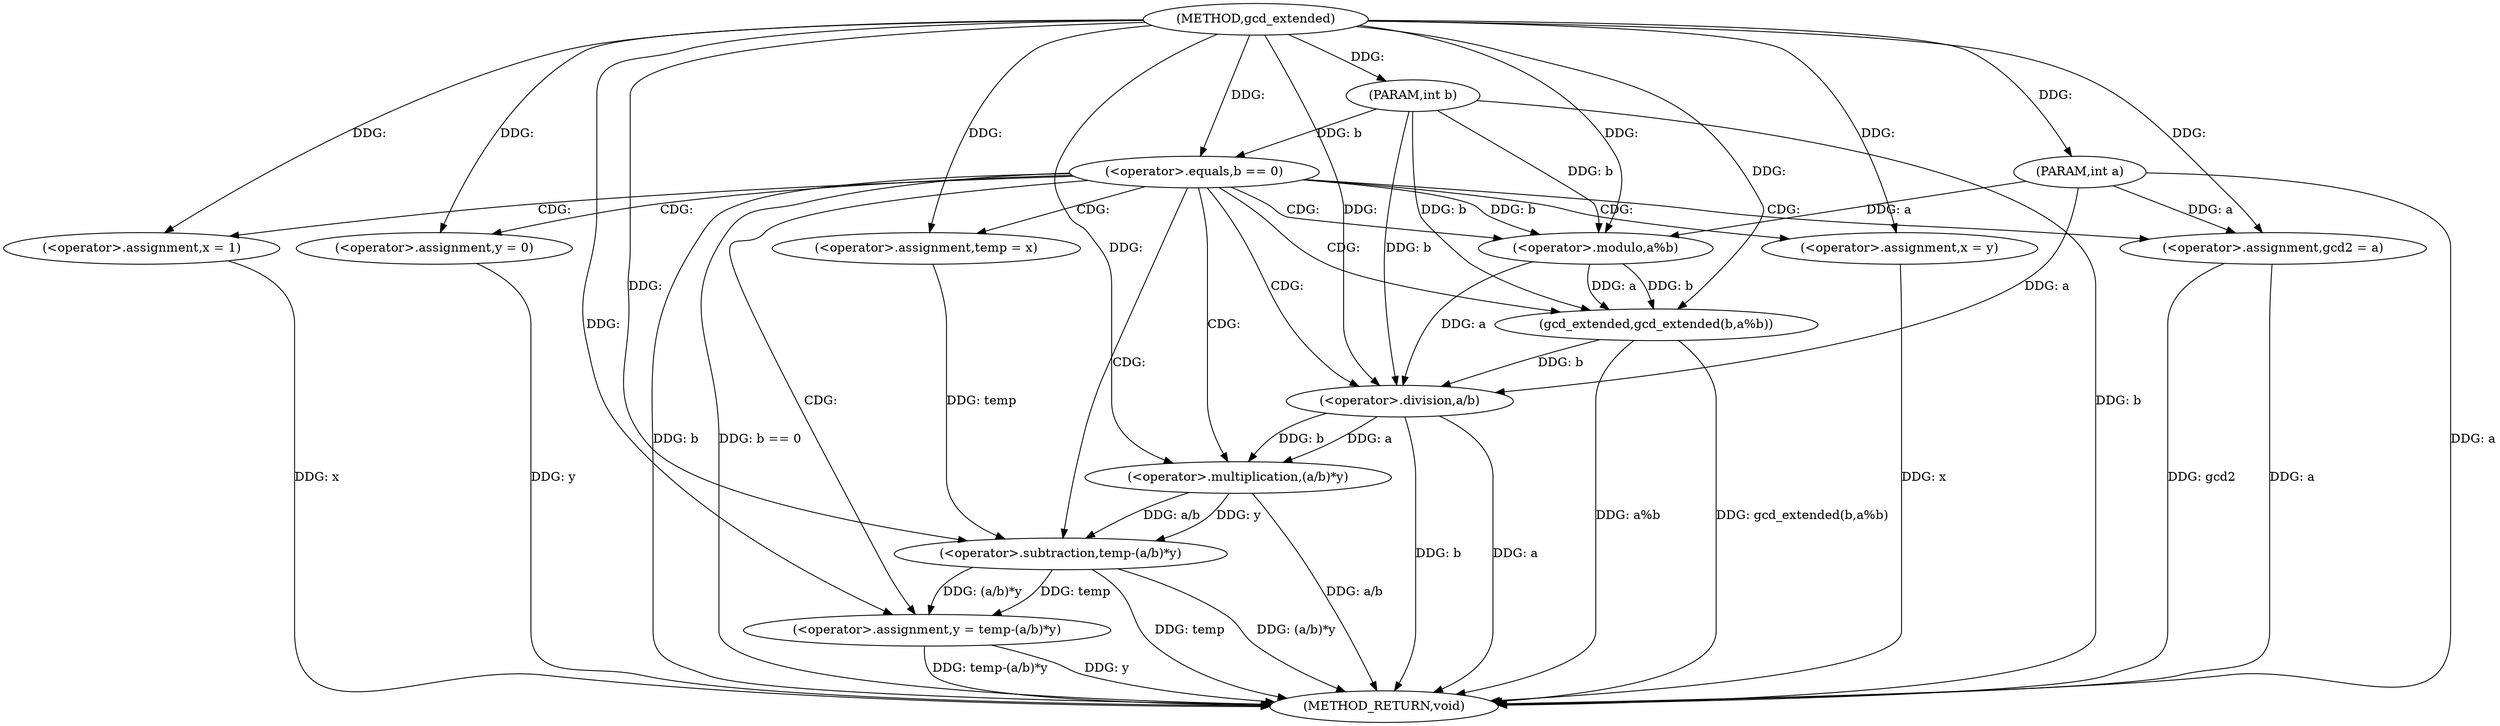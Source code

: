 digraph "gcd_extended" {  
"1000818" [label = "(METHOD,gcd_extended)" ]
"1000859" [label = "(METHOD_RETURN,void)" ]
"1000819" [label = "(PARAM,int a)" ]
"1000820" [label = "(PARAM,int b)" ]
"1000823" [label = "(<operator>.equals,b == 0)" ]
"1000827" [label = "(<operator>.assignment,gcd2 = a)" ]
"1000830" [label = "(<operator>.assignment,x = 1)" ]
"1000833" [label = "(<operator>.assignment,y = 0)" ]
"1000838" [label = "(gcd_extended,gcd_extended(b,a%b))" ]
"1000844" [label = "(<operator>.assignment,temp = x)" ]
"1000847" [label = "(<operator>.assignment,x = y)" ]
"1000850" [label = "(<operator>.assignment,y = temp-(a/b)*y)" ]
"1000840" [label = "(<operator>.modulo,a%b)" ]
"1000852" [label = "(<operator>.subtraction,temp-(a/b)*y)" ]
"1000854" [label = "(<operator>.multiplication,(a/b)*y)" ]
"1000855" [label = "(<operator>.division,a/b)" ]
  "1000819" -> "1000859"  [ label = "DDG: a"] 
  "1000820" -> "1000859"  [ label = "DDG: b"] 
  "1000823" -> "1000859"  [ label = "DDG: b"] 
  "1000823" -> "1000859"  [ label = "DDG: b == 0"] 
  "1000838" -> "1000859"  [ label = "DDG: a%b"] 
  "1000838" -> "1000859"  [ label = "DDG: gcd_extended(b,a%b)"] 
  "1000847" -> "1000859"  [ label = "DDG: x"] 
  "1000850" -> "1000859"  [ label = "DDG: y"] 
  "1000852" -> "1000859"  [ label = "DDG: temp"] 
  "1000855" -> "1000859"  [ label = "DDG: a"] 
  "1000855" -> "1000859"  [ label = "DDG: b"] 
  "1000854" -> "1000859"  [ label = "DDG: a/b"] 
  "1000852" -> "1000859"  [ label = "DDG: (a/b)*y"] 
  "1000850" -> "1000859"  [ label = "DDG: temp-(a/b)*y"] 
  "1000827" -> "1000859"  [ label = "DDG: a"] 
  "1000830" -> "1000859"  [ label = "DDG: x"] 
  "1000833" -> "1000859"  [ label = "DDG: y"] 
  "1000827" -> "1000859"  [ label = "DDG: gcd2"] 
  "1000818" -> "1000819"  [ label = "DDG: "] 
  "1000818" -> "1000820"  [ label = "DDG: "] 
  "1000820" -> "1000823"  [ label = "DDG: b"] 
  "1000818" -> "1000823"  [ label = "DDG: "] 
  "1000819" -> "1000827"  [ label = "DDG: a"] 
  "1000818" -> "1000827"  [ label = "DDG: "] 
  "1000818" -> "1000830"  [ label = "DDG: "] 
  "1000818" -> "1000833"  [ label = "DDG: "] 
  "1000818" -> "1000844"  [ label = "DDG: "] 
  "1000818" -> "1000847"  [ label = "DDG: "] 
  "1000852" -> "1000850"  [ label = "DDG: temp"] 
  "1000852" -> "1000850"  [ label = "DDG: (a/b)*y"] 
  "1000840" -> "1000838"  [ label = "DDG: b"] 
  "1000820" -> "1000838"  [ label = "DDG: b"] 
  "1000818" -> "1000838"  [ label = "DDG: "] 
  "1000840" -> "1000838"  [ label = "DDG: a"] 
  "1000818" -> "1000850"  [ label = "DDG: "] 
  "1000819" -> "1000840"  [ label = "DDG: a"] 
  "1000818" -> "1000840"  [ label = "DDG: "] 
  "1000823" -> "1000840"  [ label = "DDG: b"] 
  "1000820" -> "1000840"  [ label = "DDG: b"] 
  "1000844" -> "1000852"  [ label = "DDG: temp"] 
  "1000818" -> "1000852"  [ label = "DDG: "] 
  "1000854" -> "1000852"  [ label = "DDG: a/b"] 
  "1000854" -> "1000852"  [ label = "DDG: y"] 
  "1000855" -> "1000854"  [ label = "DDG: b"] 
  "1000855" -> "1000854"  [ label = "DDG: a"] 
  "1000818" -> "1000854"  [ label = "DDG: "] 
  "1000840" -> "1000855"  [ label = "DDG: a"] 
  "1000819" -> "1000855"  [ label = "DDG: a"] 
  "1000818" -> "1000855"  [ label = "DDG: "] 
  "1000838" -> "1000855"  [ label = "DDG: b"] 
  "1000820" -> "1000855"  [ label = "DDG: b"] 
  "1000823" -> "1000850"  [ label = "CDG: "] 
  "1000823" -> "1000854"  [ label = "CDG: "] 
  "1000823" -> "1000844"  [ label = "CDG: "] 
  "1000823" -> "1000855"  [ label = "CDG: "] 
  "1000823" -> "1000847"  [ label = "CDG: "] 
  "1000823" -> "1000852"  [ label = "CDG: "] 
  "1000823" -> "1000833"  [ label = "CDG: "] 
  "1000823" -> "1000830"  [ label = "CDG: "] 
  "1000823" -> "1000840"  [ label = "CDG: "] 
  "1000823" -> "1000838"  [ label = "CDG: "] 
  "1000823" -> "1000827"  [ label = "CDG: "] 
}
